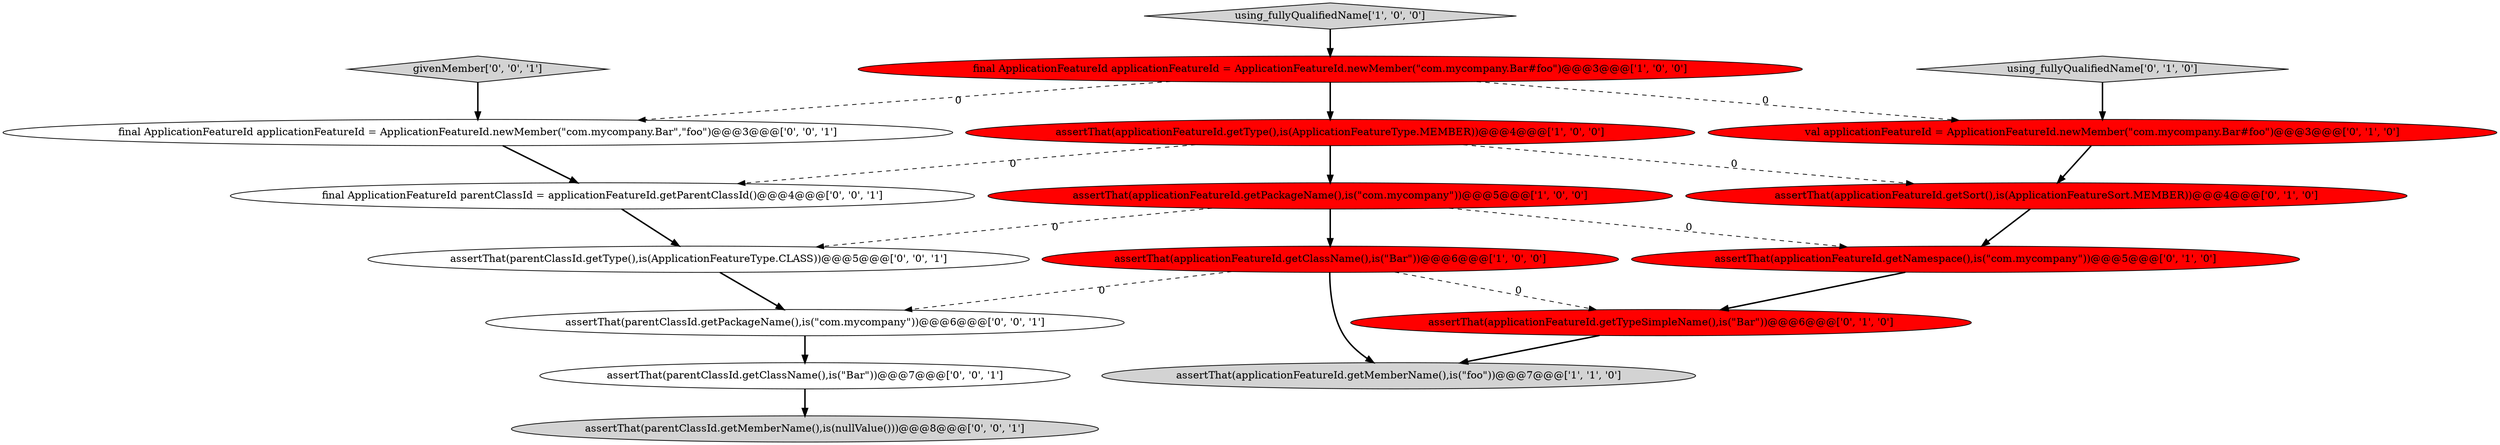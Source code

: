 digraph {
16 [style = filled, label = "assertThat(parentClassId.getPackageName(),is(\"com.mycompany\"))@@@6@@@['0', '0', '1']", fillcolor = white, shape = ellipse image = "AAA0AAABBB3BBB"];
12 [style = filled, label = "final ApplicationFeatureId applicationFeatureId = ApplicationFeatureId.newMember(\"com.mycompany.Bar\",\"foo\")@@@3@@@['0', '0', '1']", fillcolor = white, shape = ellipse image = "AAA0AAABBB3BBB"];
3 [style = filled, label = "assertThat(applicationFeatureId.getType(),is(ApplicationFeatureType.MEMBER))@@@4@@@['1', '0', '0']", fillcolor = red, shape = ellipse image = "AAA1AAABBB1BBB"];
13 [style = filled, label = "assertThat(parentClassId.getClassName(),is(\"Bar\"))@@@7@@@['0', '0', '1']", fillcolor = white, shape = ellipse image = "AAA0AAABBB3BBB"];
15 [style = filled, label = "final ApplicationFeatureId parentClassId = applicationFeatureId.getParentClassId()@@@4@@@['0', '0', '1']", fillcolor = white, shape = ellipse image = "AAA0AAABBB3BBB"];
7 [style = filled, label = "assertThat(applicationFeatureId.getTypeSimpleName(),is(\"Bar\"))@@@6@@@['0', '1', '0']", fillcolor = red, shape = ellipse image = "AAA1AAABBB2BBB"];
0 [style = filled, label = "assertThat(applicationFeatureId.getPackageName(),is(\"com.mycompany\"))@@@5@@@['1', '0', '0']", fillcolor = red, shape = ellipse image = "AAA1AAABBB1BBB"];
14 [style = filled, label = "givenMember['0', '0', '1']", fillcolor = lightgray, shape = diamond image = "AAA0AAABBB3BBB"];
2 [style = filled, label = "assertThat(applicationFeatureId.getClassName(),is(\"Bar\"))@@@6@@@['1', '0', '0']", fillcolor = red, shape = ellipse image = "AAA1AAABBB1BBB"];
1 [style = filled, label = "assertThat(applicationFeatureId.getMemberName(),is(\"foo\"))@@@7@@@['1', '1', '0']", fillcolor = lightgray, shape = ellipse image = "AAA0AAABBB1BBB"];
17 [style = filled, label = "assertThat(parentClassId.getMemberName(),is(nullValue()))@@@8@@@['0', '0', '1']", fillcolor = lightgray, shape = ellipse image = "AAA0AAABBB3BBB"];
5 [style = filled, label = "final ApplicationFeatureId applicationFeatureId = ApplicationFeatureId.newMember(\"com.mycompany.Bar#foo\")@@@3@@@['1', '0', '0']", fillcolor = red, shape = ellipse image = "AAA1AAABBB1BBB"];
10 [style = filled, label = "val applicationFeatureId = ApplicationFeatureId.newMember(\"com.mycompany.Bar#foo\")@@@3@@@['0', '1', '0']", fillcolor = red, shape = ellipse image = "AAA1AAABBB2BBB"];
11 [style = filled, label = "assertThat(parentClassId.getType(),is(ApplicationFeatureType.CLASS))@@@5@@@['0', '0', '1']", fillcolor = white, shape = ellipse image = "AAA0AAABBB3BBB"];
4 [style = filled, label = "using_fullyQualifiedName['1', '0', '0']", fillcolor = lightgray, shape = diamond image = "AAA0AAABBB1BBB"];
6 [style = filled, label = "assertThat(applicationFeatureId.getNamespace(),is(\"com.mycompany\"))@@@5@@@['0', '1', '0']", fillcolor = red, shape = ellipse image = "AAA1AAABBB2BBB"];
8 [style = filled, label = "assertThat(applicationFeatureId.getSort(),is(ApplicationFeatureSort.MEMBER))@@@4@@@['0', '1', '0']", fillcolor = red, shape = ellipse image = "AAA1AAABBB2BBB"];
9 [style = filled, label = "using_fullyQualifiedName['0', '1', '0']", fillcolor = lightgray, shape = diamond image = "AAA0AAABBB2BBB"];
5->3 [style = bold, label=""];
11->16 [style = bold, label=""];
16->13 [style = bold, label=""];
5->12 [style = dashed, label="0"];
7->1 [style = bold, label=""];
2->1 [style = bold, label=""];
0->6 [style = dashed, label="0"];
0->2 [style = bold, label=""];
12->15 [style = bold, label=""];
8->6 [style = bold, label=""];
0->11 [style = dashed, label="0"];
9->10 [style = bold, label=""];
2->7 [style = dashed, label="0"];
3->0 [style = bold, label=""];
13->17 [style = bold, label=""];
15->11 [style = bold, label=""];
10->8 [style = bold, label=""];
5->10 [style = dashed, label="0"];
2->16 [style = dashed, label="0"];
14->12 [style = bold, label=""];
3->15 [style = dashed, label="0"];
3->8 [style = dashed, label="0"];
6->7 [style = bold, label=""];
4->5 [style = bold, label=""];
}
